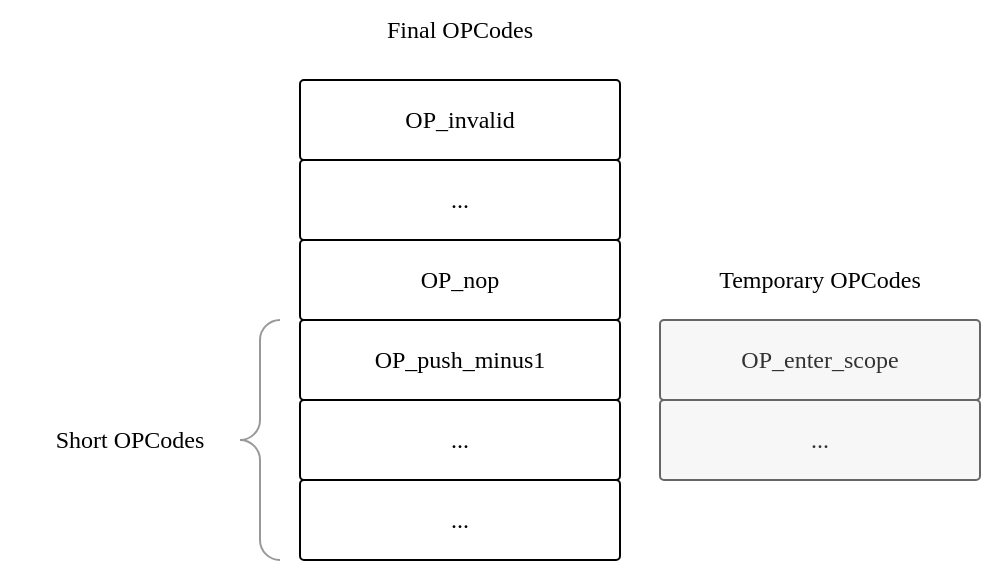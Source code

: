 <mxfile version="21.4.0" type="device">
  <diagram name="Page-1" id="h_tDzIKwj2xzpJzku2r2">
    <mxGraphModel dx="1305" dy="365" grid="1" gridSize="10" guides="1" tooltips="1" connect="1" arrows="1" fold="1" page="1" pageScale="1" pageWidth="850" pageHeight="1100" math="0" shadow="0">
      <root>
        <mxCell id="0" />
        <mxCell id="1" parent="0" />
        <mxCell id="69MDMasHWc9vSsA4iJeV-11" value="..." style="whiteSpace=wrap;html=1;arcSize=5;fontFamily=SF Mono;strokeColor=#666666;top=0;rounded=1;bottomLeftStyle=rounded;fillColor=#F7F7F7;fontColor=#333333;" vertex="1" parent="1">
          <mxGeometry x="300" y="320" width="160" height="40" as="geometry" />
        </mxCell>
        <mxCell id="69MDMasHWc9vSsA4iJeV-1" value="OP_invalid" style="rounded=1;whiteSpace=wrap;html=1;arcSize=5;fontFamily=SF Mono;" vertex="1" parent="1">
          <mxGeometry x="120" y="160" width="160" height="40" as="geometry" />
        </mxCell>
        <mxCell id="69MDMasHWc9vSsA4iJeV-2" value="..." style="rounded=1;whiteSpace=wrap;html=1;arcSize=5;fontFamily=SF Mono;" vertex="1" parent="1">
          <mxGeometry x="120" y="200" width="160" height="40" as="geometry" />
        </mxCell>
        <mxCell id="69MDMasHWc9vSsA4iJeV-3" value="OP_nop" style="rounded=1;whiteSpace=wrap;html=1;arcSize=5;fontFamily=SF Mono;" vertex="1" parent="1">
          <mxGeometry x="120" y="240" width="160" height="40" as="geometry" />
        </mxCell>
        <mxCell id="69MDMasHWc9vSsA4iJeV-4" value="OP_push_minus1" style="rounded=1;whiteSpace=wrap;html=1;arcSize=5;fontFamily=SF Mono;" vertex="1" parent="1">
          <mxGeometry x="120" y="280" width="160" height="40" as="geometry" />
        </mxCell>
        <mxCell id="69MDMasHWc9vSsA4iJeV-5" value="..." style="rounded=1;whiteSpace=wrap;html=1;arcSize=5;fontFamily=SF Mono;" vertex="1" parent="1">
          <mxGeometry x="120" y="320" width="160" height="40" as="geometry" />
        </mxCell>
        <mxCell id="69MDMasHWc9vSsA4iJeV-6" value="..." style="rounded=1;whiteSpace=wrap;html=1;arcSize=5;fontFamily=SF Mono;" vertex="1" parent="1">
          <mxGeometry x="120" y="360" width="160" height="40" as="geometry" />
        </mxCell>
        <mxCell id="69MDMasHWc9vSsA4iJeV-7" value="Final OPCodes" style="text;html=1;strokeColor=none;fillColor=none;align=center;verticalAlign=middle;whiteSpace=wrap;rounded=0;fontFamily=SF Mono;" vertex="1" parent="1">
          <mxGeometry x="135" y="120" width="130" height="30" as="geometry" />
        </mxCell>
        <mxCell id="69MDMasHWc9vSsA4iJeV-8" value="Short OPCodes" style="text;html=1;strokeColor=none;fillColor=none;align=center;verticalAlign=middle;whiteSpace=wrap;rounded=0;fontFamily=SF Mono;" vertex="1" parent="1">
          <mxGeometry x="-30" y="325" width="130" height="30" as="geometry" />
        </mxCell>
        <mxCell id="69MDMasHWc9vSsA4iJeV-9" value="" style="labelPosition=right;align=left;strokeWidth=1;shape=mxgraph.mockup.markup.curlyBrace;html=1;shadow=0;dashed=0;strokeColor=#999999;direction=north;" vertex="1" parent="1">
          <mxGeometry x="90" y="280" width="20" height="120" as="geometry" />
        </mxCell>
        <mxCell id="69MDMasHWc9vSsA4iJeV-12" value="OP_enter_scope" style="rounded=1;whiteSpace=wrap;html=1;arcSize=5;fontFamily=SF Mono;fillColor=#F7F7F7;fontColor=#333333;strokeColor=#666666;" vertex="1" parent="1">
          <mxGeometry x="300" y="280" width="160" height="40" as="geometry" />
        </mxCell>
        <mxCell id="69MDMasHWc9vSsA4iJeV-13" value="Temporary OPCodes" style="text;html=1;strokeColor=none;fillColor=none;align=center;verticalAlign=middle;whiteSpace=wrap;rounded=0;fontFamily=SF Mono;" vertex="1" parent="1">
          <mxGeometry x="315" y="245" width="130" height="30" as="geometry" />
        </mxCell>
      </root>
    </mxGraphModel>
  </diagram>
</mxfile>
